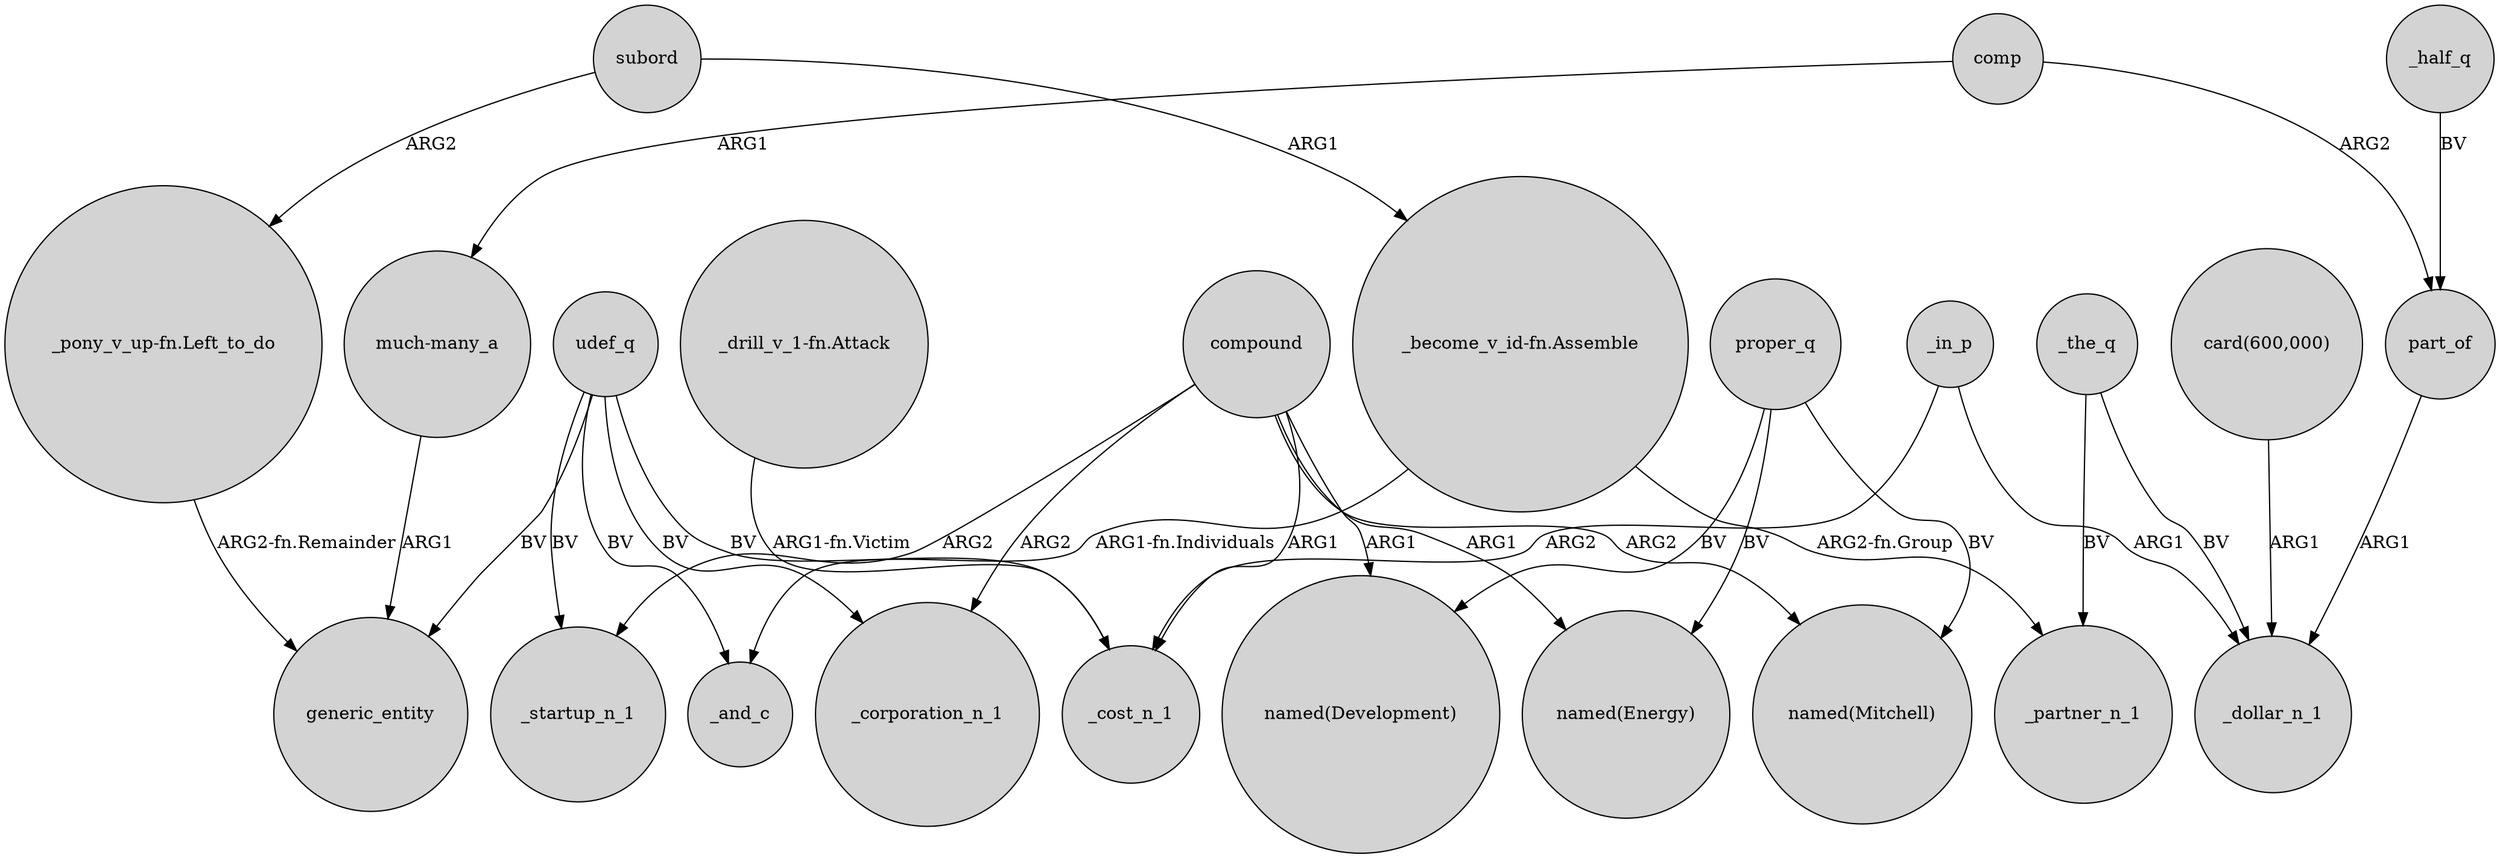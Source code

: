 digraph {
	node [shape=circle style=filled]
	"_become_v_id-fn.Assemble" -> _and_c [label="ARG1-fn.Individuals"]
	compound -> "named(Mitchell)" [label=ARG2]
	_in_p -> _cost_n_1 [label=ARG2]
	"_drill_v_1-fn.Attack" -> _cost_n_1 [label="ARG1-fn.Victim"]
	compound -> "named(Energy)" [label=ARG1]
	"card(600,000)" -> _dollar_n_1 [label=ARG1]
	_the_q -> _dollar_n_1 [label=BV]
	subord -> "_become_v_id-fn.Assemble" [label=ARG1]
	udef_q -> _and_c [label=BV]
	udef_q -> generic_entity [label=BV]
	comp -> part_of [label=ARG2]
	_in_p -> _dollar_n_1 [label=ARG1]
	comp -> "much-many_a" [label=ARG1]
	_half_q -> part_of [label=BV]
	"much-many_a" -> generic_entity [label=ARG1]
	udef_q -> _startup_n_1 [label=BV]
	part_of -> _dollar_n_1 [label=ARG1]
	subord -> "_pony_v_up-fn.Left_to_do" [label=ARG2]
	"_become_v_id-fn.Assemble" -> _partner_n_1 [label="ARG2-fn.Group"]
	"_pony_v_up-fn.Left_to_do" -> generic_entity [label="ARG2-fn.Remainder"]
	proper_q -> "named(Mitchell)" [label=BV]
	compound -> _corporation_n_1 [label=ARG2]
	udef_q -> _corporation_n_1 [label=BV]
	compound -> _startup_n_1 [label=ARG2]
	compound -> _cost_n_1 [label=ARG1]
	proper_q -> "named(Development)" [label=BV]
	compound -> "named(Development)" [label=ARG1]
	proper_q -> "named(Energy)" [label=BV]
	udef_q -> _cost_n_1 [label=BV]
	_the_q -> _partner_n_1 [label=BV]
}
